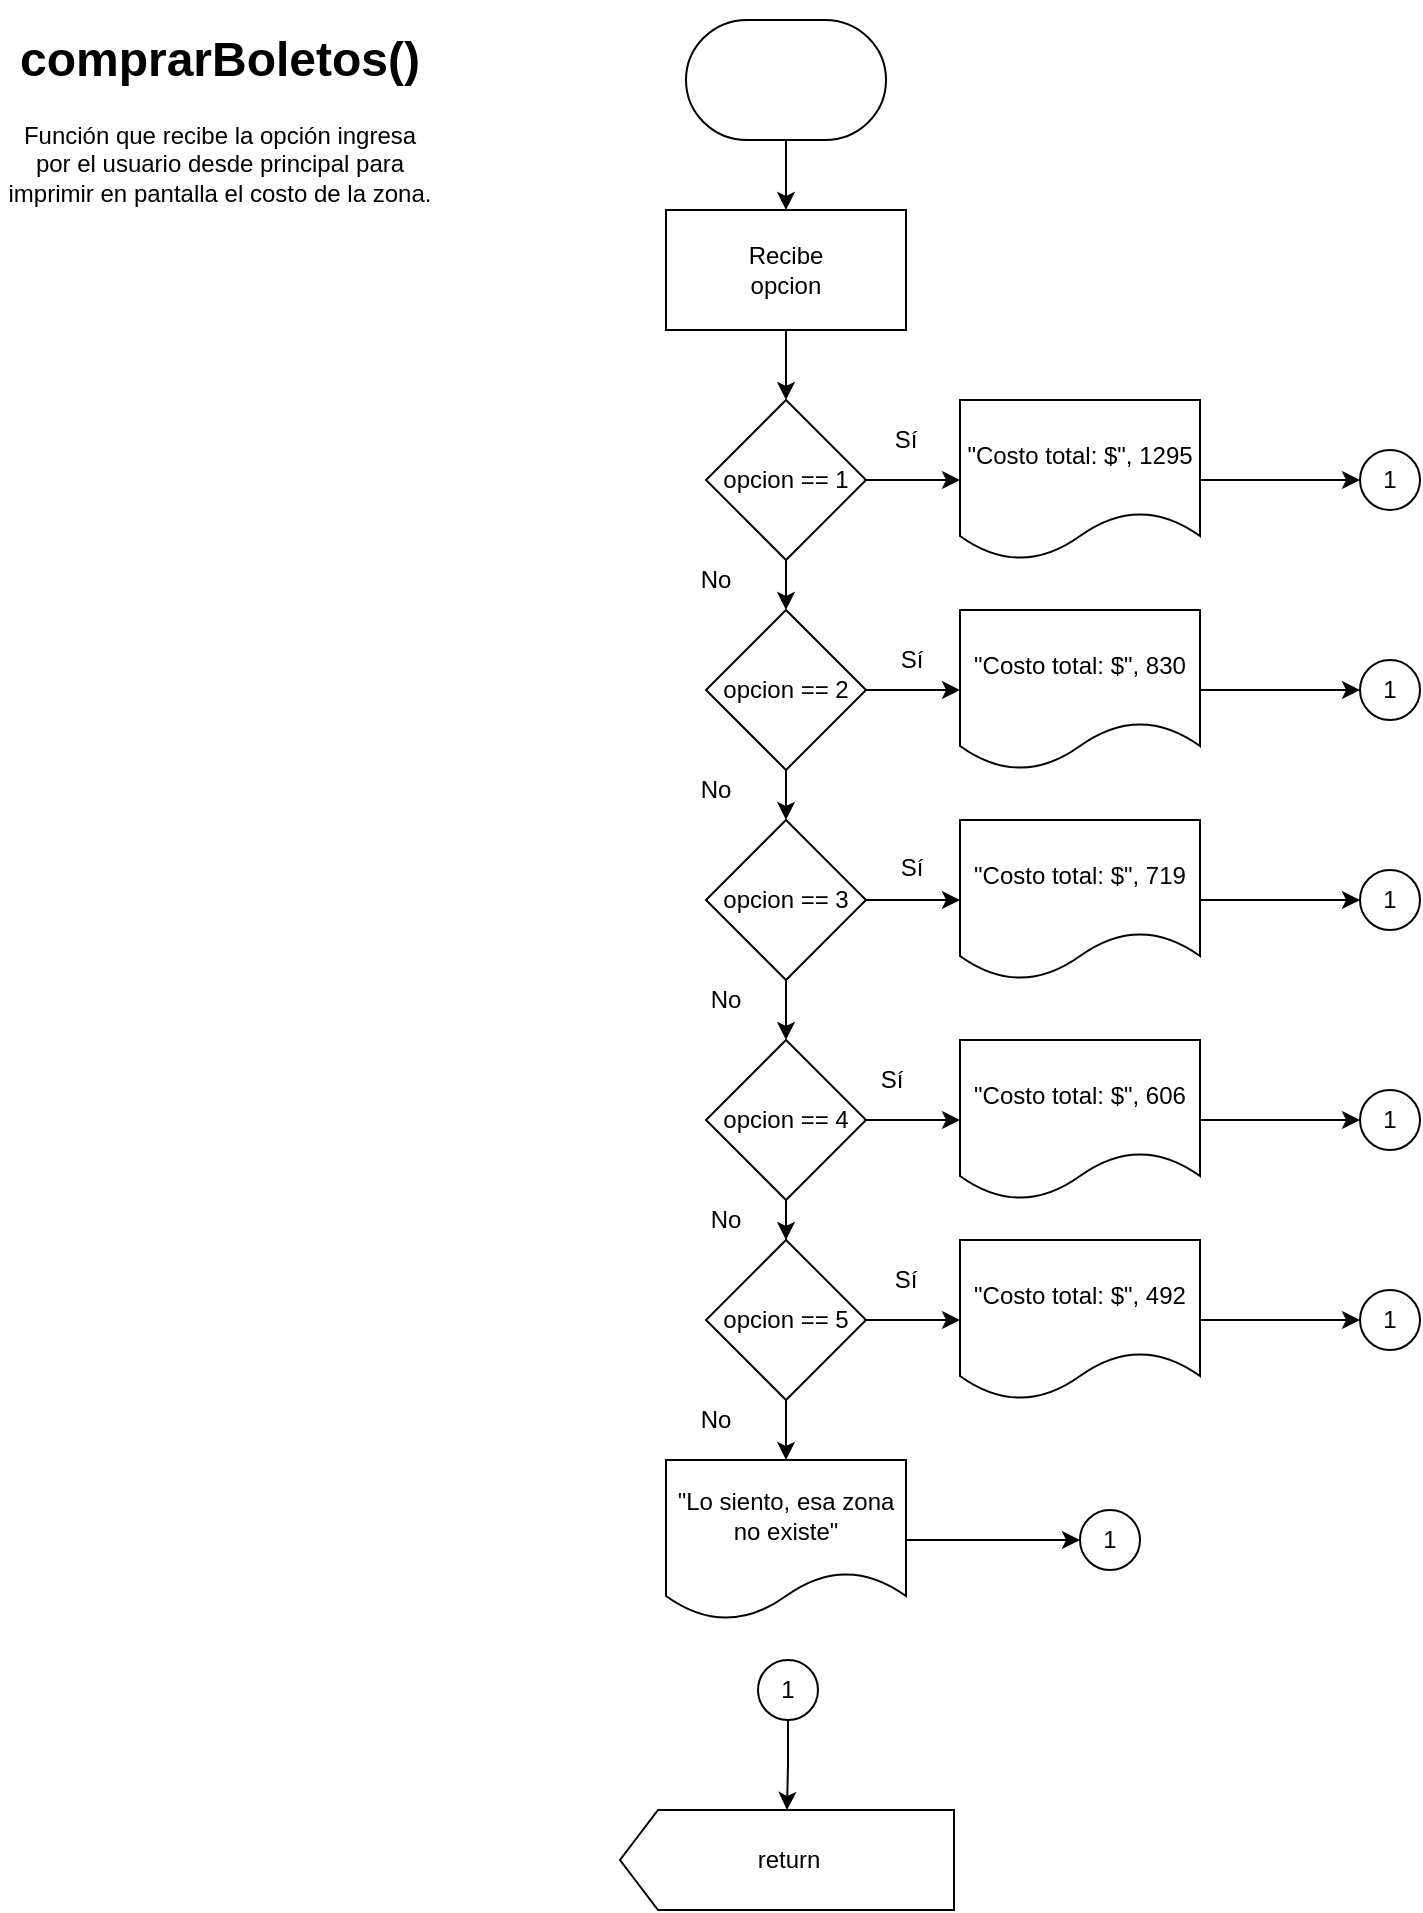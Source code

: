 <mxfile version="10.8.9" type="google"><diagram id="KHX0GKqXzh4AvXXSICVr" name="Page-1"><mxGraphModel dx="758" dy="478" grid="1" gridSize="10" guides="1" tooltips="1" connect="1" arrows="1" fold="1" page="1" pageScale="1" pageWidth="827" pageHeight="1169" math="0" shadow="0"><root><mxCell id="0"/><mxCell id="1" parent="0"/><mxCell id="K_2yAm3QjPEd2ldzuScV-1" value="&lt;h1&gt;comprarBoletos()&lt;/h1&gt;&lt;p&gt;Función que recibe la opción ingresa por el usuario desde principal para imprimir en pantalla el costo de la zona.&lt;br&gt;&lt;/p&gt;" style="text;html=1;strokeColor=none;fillColor=none;spacing=5;spacingTop=-20;whiteSpace=wrap;overflow=hidden;rounded=0;align=center;" parent="1" vertex="1"><mxGeometry x="20" y="20" width="220" height="120" as="geometry"/></mxCell><mxCell id="hQ_Kys-Knun86p3yINju-3" value="" style="edgeStyle=orthogonalEdgeStyle;rounded=0;orthogonalLoop=1;jettySize=auto;html=1;" parent="1" source="K_2yAm3QjPEd2ldzuScV-2" target="hQ_Kys-Knun86p3yINju-1" edge="1"><mxGeometry relative="1" as="geometry"/></mxCell><mxCell id="K_2yAm3QjPEd2ldzuScV-2" value="" style="strokeWidth=1;html=1;shape=mxgraph.flowchart.terminator;whiteSpace=wrap;align=center;" parent="1" vertex="1"><mxGeometry x="363" y="20" width="100" height="60" as="geometry"/></mxCell><mxCell id="PNKNchsqXdrHKPrjdpen-1" value="return" style="html=1;shadow=0;dashed=0;align=center;verticalAlign=middle;shape=mxgraph.arrows2.arrow;dy=0;dx=19;notch=0;strokeWidth=1;flipH=1;" parent="1" vertex="1"><mxGeometry x="330" y="915" width="167" height="50" as="geometry"/></mxCell><mxCell id="hQ_Kys-Knun86p3yINju-5" value="" style="edgeStyle=orthogonalEdgeStyle;rounded=0;orthogonalLoop=1;jettySize=auto;html=1;" parent="1" source="hQ_Kys-Knun86p3yINju-1" target="hQ_Kys-Knun86p3yINju-4" edge="1"><mxGeometry relative="1" as="geometry"/></mxCell><mxCell id="hQ_Kys-Knun86p3yINju-1" value="Recibe &lt;br&gt;opcion" style="rounded=0;whiteSpace=wrap;html=1;strokeWidth=1;align=center;" parent="1" vertex="1"><mxGeometry x="353" y="115" width="120" height="60" as="geometry"/></mxCell><mxCell id="hQ_Kys-Knun86p3yINju-7" value="" style="edgeStyle=orthogonalEdgeStyle;rounded=0;orthogonalLoop=1;jettySize=auto;html=1;" parent="1" source="hQ_Kys-Knun86p3yINju-4" target="hQ_Kys-Knun86p3yINju-6" edge="1"><mxGeometry relative="1" as="geometry"/></mxCell><mxCell id="hQ_Kys-Knun86p3yINju-15" value="" style="edgeStyle=orthogonalEdgeStyle;rounded=0;orthogonalLoop=1;jettySize=auto;html=1;" parent="1" source="hQ_Kys-Knun86p3yINju-4" target="hQ_Kys-Knun86p3yINju-14" edge="1"><mxGeometry relative="1" as="geometry"/></mxCell><mxCell id="hQ_Kys-Knun86p3yINju-4" value="opcion == 1" style="rhombus;whiteSpace=wrap;html=1;labelBackgroundColor=#ffffff;align=center;" parent="1" vertex="1"><mxGeometry x="373" y="210" width="80" height="80" as="geometry"/></mxCell><mxCell id="hQ_Kys-Knun86p3yINju-9" value="" style="edgeStyle=orthogonalEdgeStyle;rounded=0;orthogonalLoop=1;jettySize=auto;html=1;" parent="1" source="hQ_Kys-Knun86p3yINju-6" target="hQ_Kys-Knun86p3yINju-8" edge="1"><mxGeometry relative="1" as="geometry"/></mxCell><mxCell id="hQ_Kys-Knun86p3yINju-17" value="" style="edgeStyle=orthogonalEdgeStyle;rounded=0;orthogonalLoop=1;jettySize=auto;html=1;" parent="1" source="hQ_Kys-Knun86p3yINju-6" target="hQ_Kys-Knun86p3yINju-16" edge="1"><mxGeometry relative="1" as="geometry"/></mxCell><mxCell id="hQ_Kys-Knun86p3yINju-6" value="opcion == 2" style="rhombus;whiteSpace=wrap;html=1;labelBackgroundColor=#ffffff;align=center;" parent="1" vertex="1"><mxGeometry x="373" y="315" width="80" height="80" as="geometry"/></mxCell><mxCell id="hQ_Kys-Knun86p3yINju-11" value="" style="edgeStyle=orthogonalEdgeStyle;rounded=0;orthogonalLoop=1;jettySize=auto;html=1;" parent="1" source="hQ_Kys-Knun86p3yINju-8" target="hQ_Kys-Knun86p3yINju-10" edge="1"><mxGeometry relative="1" as="geometry"/></mxCell><mxCell id="hQ_Kys-Knun86p3yINju-19" value="" style="edgeStyle=orthogonalEdgeStyle;rounded=0;orthogonalLoop=1;jettySize=auto;html=1;" parent="1" source="hQ_Kys-Knun86p3yINju-8" target="hQ_Kys-Knun86p3yINju-18" edge="1"><mxGeometry relative="1" as="geometry"/></mxCell><mxCell id="hQ_Kys-Knun86p3yINju-8" value="&lt;div&gt;opcion == 3&lt;/div&gt;" style="rhombus;whiteSpace=wrap;html=1;labelBackgroundColor=#ffffff;align=center;" parent="1" vertex="1"><mxGeometry x="373" y="420" width="80" height="80" as="geometry"/></mxCell><mxCell id="hQ_Kys-Knun86p3yINju-13" value="" style="edgeStyle=orthogonalEdgeStyle;rounded=0;orthogonalLoop=1;jettySize=auto;html=1;" parent="1" source="hQ_Kys-Knun86p3yINju-10" target="hQ_Kys-Knun86p3yINju-12" edge="1"><mxGeometry relative="1" as="geometry"/></mxCell><mxCell id="hQ_Kys-Knun86p3yINju-21" value="" style="edgeStyle=orthogonalEdgeStyle;rounded=0;orthogonalLoop=1;jettySize=auto;html=1;" parent="1" source="hQ_Kys-Knun86p3yINju-10" target="hQ_Kys-Knun86p3yINju-20" edge="1"><mxGeometry relative="1" as="geometry"/></mxCell><mxCell id="hQ_Kys-Knun86p3yINju-10" value="&lt;div&gt;opcion == 4&lt;br&gt;&lt;/div&gt;" style="rhombus;whiteSpace=wrap;html=1;labelBackgroundColor=#ffffff;align=center;" parent="1" vertex="1"><mxGeometry x="373" y="530" width="80" height="80" as="geometry"/></mxCell><mxCell id="hQ_Kys-Knun86p3yINju-23" value="" style="edgeStyle=orthogonalEdgeStyle;rounded=0;orthogonalLoop=1;jettySize=auto;html=1;" parent="1" source="hQ_Kys-Knun86p3yINju-12" target="hQ_Kys-Knun86p3yINju-22" edge="1"><mxGeometry relative="1" as="geometry"/></mxCell><mxCell id="hQ_Kys-Knun86p3yINju-25" value="" style="edgeStyle=orthogonalEdgeStyle;rounded=0;orthogonalLoop=1;jettySize=auto;html=1;" parent="1" source="hQ_Kys-Knun86p3yINju-12" target="hQ_Kys-Knun86p3yINju-24" edge="1"><mxGeometry relative="1" as="geometry"/></mxCell><mxCell id="hQ_Kys-Knun86p3yINju-12" value="&lt;div&gt;opcion == 5&lt;br&gt;&lt;/div&gt;" style="rhombus;whiteSpace=wrap;html=1;labelBackgroundColor=#ffffff;align=center;" parent="1" vertex="1"><mxGeometry x="373" y="630" width="80" height="80" as="geometry"/></mxCell><mxCell id="QFHfFxaybu459v255FC2-24" value="" style="edgeStyle=orthogonalEdgeStyle;rounded=0;orthogonalLoop=1;jettySize=auto;html=1;" parent="1" source="hQ_Kys-Knun86p3yINju-14" edge="1"><mxGeometry relative="1" as="geometry"><mxPoint x="700" y="250" as="targetPoint"/></mxGeometry></mxCell><mxCell id="hQ_Kys-Knun86p3yINju-14" value="&quot;Costo total: $&quot;, 1295" style="shape=document;whiteSpace=wrap;html=1;boundedLbl=1;labelBackgroundColor=#ffffff;align=center;" parent="1" vertex="1"><mxGeometry x="500" y="210" width="120" height="80" as="geometry"/></mxCell><mxCell id="QFHfFxaybu459v255FC2-22" value="" style="edgeStyle=orthogonalEdgeStyle;rounded=0;orthogonalLoop=1;jettySize=auto;html=1;" parent="1" source="hQ_Kys-Knun86p3yINju-16" edge="1"><mxGeometry relative="1" as="geometry"><mxPoint x="700" y="355" as="targetPoint"/></mxGeometry></mxCell><mxCell id="hQ_Kys-Knun86p3yINju-16" value="&quot;Costo total: $&quot;, 830" style="shape=document;whiteSpace=wrap;html=1;boundedLbl=1;labelBackgroundColor=#ffffff;align=center;" parent="1" vertex="1"><mxGeometry x="500" y="315" width="120" height="80" as="geometry"/></mxCell><mxCell id="QFHfFxaybu459v255FC2-20" value="" style="edgeStyle=orthogonalEdgeStyle;rounded=0;orthogonalLoop=1;jettySize=auto;html=1;" parent="1" source="hQ_Kys-Knun86p3yINju-18" edge="1"><mxGeometry relative="1" as="geometry"><mxPoint x="700" y="460" as="targetPoint"/></mxGeometry></mxCell><mxCell id="hQ_Kys-Knun86p3yINju-18" value="&quot;Costo total: $&quot;, 719" style="shape=document;whiteSpace=wrap;html=1;boundedLbl=1;labelBackgroundColor=#ffffff;align=center;" parent="1" vertex="1"><mxGeometry x="500" y="420" width="120" height="80" as="geometry"/></mxCell><mxCell id="QFHfFxaybu459v255FC2-18" value="" style="edgeStyle=orthogonalEdgeStyle;rounded=0;orthogonalLoop=1;jettySize=auto;html=1;" parent="1" source="hQ_Kys-Knun86p3yINju-20" edge="1"><mxGeometry relative="1" as="geometry"><mxPoint x="700" y="570" as="targetPoint"/></mxGeometry></mxCell><mxCell id="hQ_Kys-Knun86p3yINju-20" value="&quot;Costo total: $&quot;, 606" style="shape=document;whiteSpace=wrap;html=1;boundedLbl=1;labelBackgroundColor=#ffffff;align=center;" parent="1" vertex="1"><mxGeometry x="500" y="530" width="120" height="80" as="geometry"/></mxCell><mxCell id="QFHfFxaybu459v255FC2-16" value="" style="edgeStyle=orthogonalEdgeStyle;rounded=0;orthogonalLoop=1;jettySize=auto;html=1;" parent="1" source="hQ_Kys-Knun86p3yINju-22" edge="1"><mxGeometry relative="1" as="geometry"><mxPoint x="700" y="670" as="targetPoint"/></mxGeometry></mxCell><mxCell id="hQ_Kys-Knun86p3yINju-22" value="&quot;Costo total: $&quot;, 492" style="shape=document;whiteSpace=wrap;html=1;boundedLbl=1;labelBackgroundColor=#ffffff;align=center;" parent="1" vertex="1"><mxGeometry x="500" y="630" width="120" height="80" as="geometry"/></mxCell><mxCell id="QFHfFxaybu459v255FC2-14" value="" style="edgeStyle=orthogonalEdgeStyle;rounded=0;orthogonalLoop=1;jettySize=auto;html=1;entryX=0;entryY=0.5;entryDx=0;entryDy=0;" parent="1" source="hQ_Kys-Knun86p3yINju-24" target="QFHfFxaybu459v255FC2-12" edge="1"><mxGeometry relative="1" as="geometry"><mxPoint x="553" y="780" as="targetPoint"/></mxGeometry></mxCell><mxCell id="hQ_Kys-Knun86p3yINju-24" value="&quot;Lo siento, esa zona no existe&quot;" style="shape=document;whiteSpace=wrap;html=1;boundedLbl=1;labelBackgroundColor=#ffffff;align=center;" parent="1" vertex="1"><mxGeometry x="353" y="740" width="120" height="80" as="geometry"/></mxCell><mxCell id="hQ_Kys-Knun86p3yINju-30" value="" style="edgeStyle=orthogonalEdgeStyle;rounded=0;orthogonalLoop=1;jettySize=auto;html=1;" parent="1" source="hQ_Kys-Knun86p3yINju-26" target="PNKNchsqXdrHKPrjdpen-1" edge="1"><mxGeometry relative="1" as="geometry"/></mxCell><mxCell id="hQ_Kys-Knun86p3yINju-26" value="1" style="ellipse;whiteSpace=wrap;html=1;aspect=fixed;labelBackgroundColor=#ffffff;align=center;" parent="1" vertex="1"><mxGeometry x="399" y="840" width="30" height="30" as="geometry"/></mxCell><mxCell id="QFHfFxaybu459v255FC2-2" value="Sí" style="text;html=1;strokeColor=none;fillColor=none;align=center;verticalAlign=middle;whiteSpace=wrap;rounded=0;" parent="1" vertex="1"><mxGeometry x="453" y="220" width="40" height="20" as="geometry"/></mxCell><mxCell id="QFHfFxaybu459v255FC2-3" value="Sí" style="text;html=1;strokeColor=none;fillColor=none;align=center;verticalAlign=middle;whiteSpace=wrap;rounded=0;" parent="1" vertex="1"><mxGeometry x="456" y="330" width="40" height="20" as="geometry"/></mxCell><mxCell id="QFHfFxaybu459v255FC2-4" value="Sí" style="text;html=1;strokeColor=none;fillColor=none;align=center;verticalAlign=middle;whiteSpace=wrap;rounded=0;" parent="1" vertex="1"><mxGeometry x="456" y="434" width="40" height="20" as="geometry"/></mxCell><mxCell id="QFHfFxaybu459v255FC2-5" value="Sí" style="text;html=1;strokeColor=none;fillColor=none;align=center;verticalAlign=middle;whiteSpace=wrap;rounded=0;" parent="1" vertex="1"><mxGeometry x="446" y="540" width="40" height="20" as="geometry"/></mxCell><mxCell id="QFHfFxaybu459v255FC2-6" value="Sí" style="text;html=1;strokeColor=none;fillColor=none;align=center;verticalAlign=middle;whiteSpace=wrap;rounded=0;" parent="1" vertex="1"><mxGeometry x="453" y="640" width="40" height="20" as="geometry"/></mxCell><mxCell id="QFHfFxaybu459v255FC2-7" value="No" style="text;html=1;strokeColor=none;fillColor=none;align=center;verticalAlign=middle;whiteSpace=wrap;rounded=0;" parent="1" vertex="1"><mxGeometry x="358" y="710" width="40" height="20" as="geometry"/></mxCell><mxCell id="QFHfFxaybu459v255FC2-8" value="No" style="text;html=1;strokeColor=none;fillColor=none;align=center;verticalAlign=middle;whiteSpace=wrap;rounded=0;" parent="1" vertex="1"><mxGeometry x="363" y="610" width="40" height="20" as="geometry"/></mxCell><mxCell id="QFHfFxaybu459v255FC2-9" value="No" style="text;html=1;strokeColor=none;fillColor=none;align=center;verticalAlign=middle;whiteSpace=wrap;rounded=0;" parent="1" vertex="1"><mxGeometry x="363" y="500" width="40" height="20" as="geometry"/></mxCell><mxCell id="QFHfFxaybu459v255FC2-10" value="No" style="text;html=1;strokeColor=none;fillColor=none;align=center;verticalAlign=middle;whiteSpace=wrap;rounded=0;" parent="1" vertex="1"><mxGeometry x="358" y="395" width="40" height="20" as="geometry"/></mxCell><mxCell id="QFHfFxaybu459v255FC2-11" value="No" style="text;html=1;strokeColor=none;fillColor=none;align=center;verticalAlign=middle;whiteSpace=wrap;rounded=0;" parent="1" vertex="1"><mxGeometry x="358" y="290" width="40" height="20" as="geometry"/></mxCell><mxCell id="QFHfFxaybu459v255FC2-12" value="1" style="ellipse;whiteSpace=wrap;html=1;aspect=fixed;labelBackgroundColor=#ffffff;align=center;" parent="1" vertex="1"><mxGeometry x="560" y="765" width="30" height="30" as="geometry"/></mxCell><mxCell id="QFHfFxaybu459v255FC2-25" value="1" style="ellipse;whiteSpace=wrap;html=1;aspect=fixed;labelBackgroundColor=#ffffff;align=center;" parent="1" vertex="1"><mxGeometry x="700" y="655" width="30" height="30" as="geometry"/></mxCell><mxCell id="QFHfFxaybu459v255FC2-26" value="1" style="ellipse;whiteSpace=wrap;html=1;aspect=fixed;labelBackgroundColor=#ffffff;align=center;" parent="1" vertex="1"><mxGeometry x="700" y="555" width="30" height="30" as="geometry"/></mxCell><mxCell id="QFHfFxaybu459v255FC2-27" value="1" style="ellipse;whiteSpace=wrap;html=1;aspect=fixed;labelBackgroundColor=#ffffff;align=center;" parent="1" vertex="1"><mxGeometry x="700" y="445" width="30" height="30" as="geometry"/></mxCell><mxCell id="QFHfFxaybu459v255FC2-28" value="1" style="ellipse;whiteSpace=wrap;html=1;aspect=fixed;labelBackgroundColor=#ffffff;align=center;" parent="1" vertex="1"><mxGeometry x="700" y="340" width="30" height="30" as="geometry"/></mxCell><mxCell id="QFHfFxaybu459v255FC2-29" value="1" style="ellipse;whiteSpace=wrap;html=1;aspect=fixed;labelBackgroundColor=#ffffff;align=center;" parent="1" vertex="1"><mxGeometry x="700" y="235" width="30" height="30" as="geometry"/></mxCell></root></mxGraphModel></diagram><diagram id="0LiuSyclLBnj99EVeopj" name="Page-2"><mxGraphModel dx="758" dy="478" grid="1" gridSize="10" guides="1" tooltips="1" connect="1" arrows="1" fold="1" page="1" pageScale="1" pageWidth="827" pageHeight="1169" math="0" shadow="0"><root><mxCell id="4xWUbu5kriNQnw4H72Qw-0"/><mxCell id="4xWUbu5kriNQnw4H72Qw-1" parent="4xWUbu5kriNQnw4H72Qw-0"/><mxCell id="4xWUbu5kriNQnw4H72Qw-2" value="&lt;h1&gt;principal()&lt;br&gt;&lt;/h1&gt;&lt;p&gt;Función que imprime en pantalla las zonas paras el evento, pide al usuario la opción e invoca a la función comprarBoletos().&lt;br&gt;&lt;/p&gt;" style="text;html=1;strokeColor=none;fillColor=none;spacing=5;spacingTop=-20;whiteSpace=wrap;overflow=hidden;rounded=0;align=center;" parent="4xWUbu5kriNQnw4H72Qw-1" vertex="1"><mxGeometry x="20" y="20" width="250" height="120" as="geometry"/></mxCell><mxCell id="l3NF-R4DfggJjpqKis4E-2" value="" style="edgeStyle=orthogonalEdgeStyle;rounded=0;orthogonalLoop=1;jettySize=auto;html=1;" edge="1" parent="4xWUbu5kriNQnw4H72Qw-1" source="LOsPCrRhOKlym3KLUYRm-0" target="l3NF-R4DfggJjpqKis4E-1"><mxGeometry relative="1" as="geometry"/></mxCell><mxCell id="LOsPCrRhOKlym3KLUYRm-0" value="" style="strokeWidth=1;html=1;shape=mxgraph.flowchart.terminator;whiteSpace=wrap;align=center;" parent="4xWUbu5kriNQnw4H72Qw-1" vertex="1"><mxGeometry x="363" y="150" width="100" height="60" as="geometry"/></mxCell><mxCell id="0LzocsALUjvM02JqexZi-4" value="return" style="html=1;shadow=0;dashed=0;align=center;verticalAlign=middle;shape=mxgraph.arrows2.arrow;dy=0;dx=19;notch=0;strokeWidth=1;flipH=1;" parent="4xWUbu5kriNQnw4H72Qw-1" vertex="1"><mxGeometry x="309.5" y="700" width="207" height="62" as="geometry"/></mxCell><mxCell id="l3NF-R4DfggJjpqKis4E-4" value="" style="edgeStyle=orthogonalEdgeStyle;rounded=0;orthogonalLoop=1;jettySize=auto;html=1;" edge="1" parent="4xWUbu5kriNQnw4H72Qw-1" source="l3NF-R4DfggJjpqKis4E-1" target="l3NF-R4DfggJjpqKis4E-3"><mxGeometry relative="1" as="geometry"/></mxCell><mxCell id="l3NF-R4DfggJjpqKis4E-1" value="(&quot;\n Bienvenido!\n1. don ramon vip\n2. box superior\n3. zona fan de pie\n4. general\n5. sección c&quot;" style="shape=document;whiteSpace=wrap;html=1;boundedLbl=1;labelBackgroundColor=#ffffff;align=center;" vertex="1" parent="4xWUbu5kriNQnw4H72Qw-1"><mxGeometry x="323" y="260" width="180" height="120" as="geometry"/></mxCell><mxCell id="sni07o_G1zbi3jcckb-L-1" value="" style="edgeStyle=orthogonalEdgeStyle;rounded=0;orthogonalLoop=1;jettySize=auto;html=1;" edge="1" parent="4xWUbu5kriNQnw4H72Qw-1" source="l3NF-R4DfggJjpqKis4E-3" target="sni07o_G1zbi3jcckb-L-0"><mxGeometry relative="1" as="geometry"/></mxCell><mxCell id="l3NF-R4DfggJjpqKis4E-3" value="&lt;div&gt;&lt;span style=&quot;&quot;&gt;opcion = &lt;br&gt;&lt;/span&gt;&lt;/div&gt;&lt;div&gt;&lt;span style=&quot;&quot;&gt;int(input(&quot;\n Qué zona quieres comprar?\n&amp;gt;&amp;gt; &quot;))&lt;/span&gt;&lt;/div&gt;" style="shape=parallelogram;perimeter=parallelogramPerimeter;whiteSpace=wrap;html=1;labelBackgroundColor=none;align=center;" vertex="1" parent="4xWUbu5kriNQnw4H72Qw-1"><mxGeometry x="293" y="420" width="240" height="120" as="geometry"/></mxCell><mxCell id="sni07o_G1zbi3jcckb-L-2" value="" style="edgeStyle=orthogonalEdgeStyle;rounded=0;orthogonalLoop=1;jettySize=auto;html=1;" edge="1" parent="4xWUbu5kriNQnw4H72Qw-1" source="sni07o_G1zbi3jcckb-L-0" target="0LzocsALUjvM02JqexZi-4"><mxGeometry relative="1" as="geometry"/></mxCell><mxCell id="sni07o_G1zbi3jcckb-L-0" value="comprarBoletos(opcion)" style="html=1;shadow=0;dashed=0;align=center;verticalAlign=middle;shape=mxgraph.arrows2.arrow;dy=0;dx=19;notch=0;strokeWidth=1;flipH=0;" vertex="1" parent="4xWUbu5kriNQnw4H72Qw-1"><mxGeometry x="309.5" y="584" width="207" height="62" as="geometry"/></mxCell></root></mxGraphModel></diagram><diagram id="W1fsQQ88iwmKcs8OudmZ" name="Page-7"><mxGraphModel dx="758" dy="478" grid="1" gridSize="10" guides="1" tooltips="1" connect="1" arrows="1" fold="1" page="1" pageScale="1" pageWidth="850" pageHeight="1100" math="0" shadow="0"><root><mxCell id="xNb0WJl8In6wHYocuW0u-0"/><mxCell id="xNb0WJl8In6wHYocuW0u-1" parent="xNb0WJl8In6wHYocuW0u-0"/><mxCell id="uOlTrKu2GJVGbI6JEwEV-0" value="&lt;h1&gt;ComprarBoletos.py&lt;/h1&gt;&lt;p&gt;Programa que la compra de unos boletos para un concierto indicando el precio según la zona.&lt;br&gt;&lt;/p&gt;" style="text;html=1;strokeColor=none;fillColor=none;spacing=5;spacingTop=-20;whiteSpace=wrap;overflow=hidden;rounded=0;align=center;" vertex="1" parent="xNb0WJl8In6wHYocuW0u-1"><mxGeometry x="20" y="20" width="260" height="120" as="geometry"/></mxCell><mxCell id="R8KmLYiI_zdkcdu1L03J-1" value="" style="edgeStyle=orthogonalEdgeStyle;rounded=0;orthogonalLoop=1;jettySize=auto;html=1;" edge="1" parent="xNb0WJl8In6wHYocuW0u-1" source="uOlTrKu2GJVGbI6JEwEV-2" target="R8KmLYiI_zdkcdu1L03J-0"><mxGeometry relative="1" as="geometry"/></mxCell><mxCell id="uOlTrKu2GJVGbI6JEwEV-2" value="" style="strokeWidth=1;html=1;shape=mxgraph.flowchart.terminator;whiteSpace=wrap;align=center;" vertex="1" parent="xNb0WJl8In6wHYocuW0u-1"><mxGeometry x="363" y="150" width="100" height="60" as="geometry"/></mxCell><mxCell id="R8KmLYiI_zdkcdu1L03J-3" value="" style="edgeStyle=orthogonalEdgeStyle;rounded=0;orthogonalLoop=1;jettySize=auto;html=1;" edge="1" parent="xNb0WJl8In6wHYocuW0u-1" source="R8KmLYiI_zdkcdu1L03J-0" target="R8KmLYiI_zdkcdu1L03J-2"><mxGeometry relative="1" as="geometry"/></mxCell><mxCell id="R8KmLYiI_zdkcdu1L03J-0" value="principal()" style="html=1;shadow=0;dashed=0;align=center;verticalAlign=middle;shape=mxgraph.arrows2.arrow;dy=0;dx=19;notch=0;strokeWidth=1;flipH=0;" vertex="1" parent="xNb0WJl8In6wHYocuW0u-1"><mxGeometry x="309.5" y="269" width="207" height="62" as="geometry"/></mxCell><mxCell id="R8KmLYiI_zdkcdu1L03J-2" value="" style="strokeWidth=1;html=1;shape=mxgraph.flowchart.terminator;whiteSpace=wrap;align=center;" vertex="1" parent="xNb0WJl8In6wHYocuW0u-1"><mxGeometry x="363" y="360" width="100" height="60" as="geometry"/></mxCell></root></mxGraphModel></diagram></mxfile>